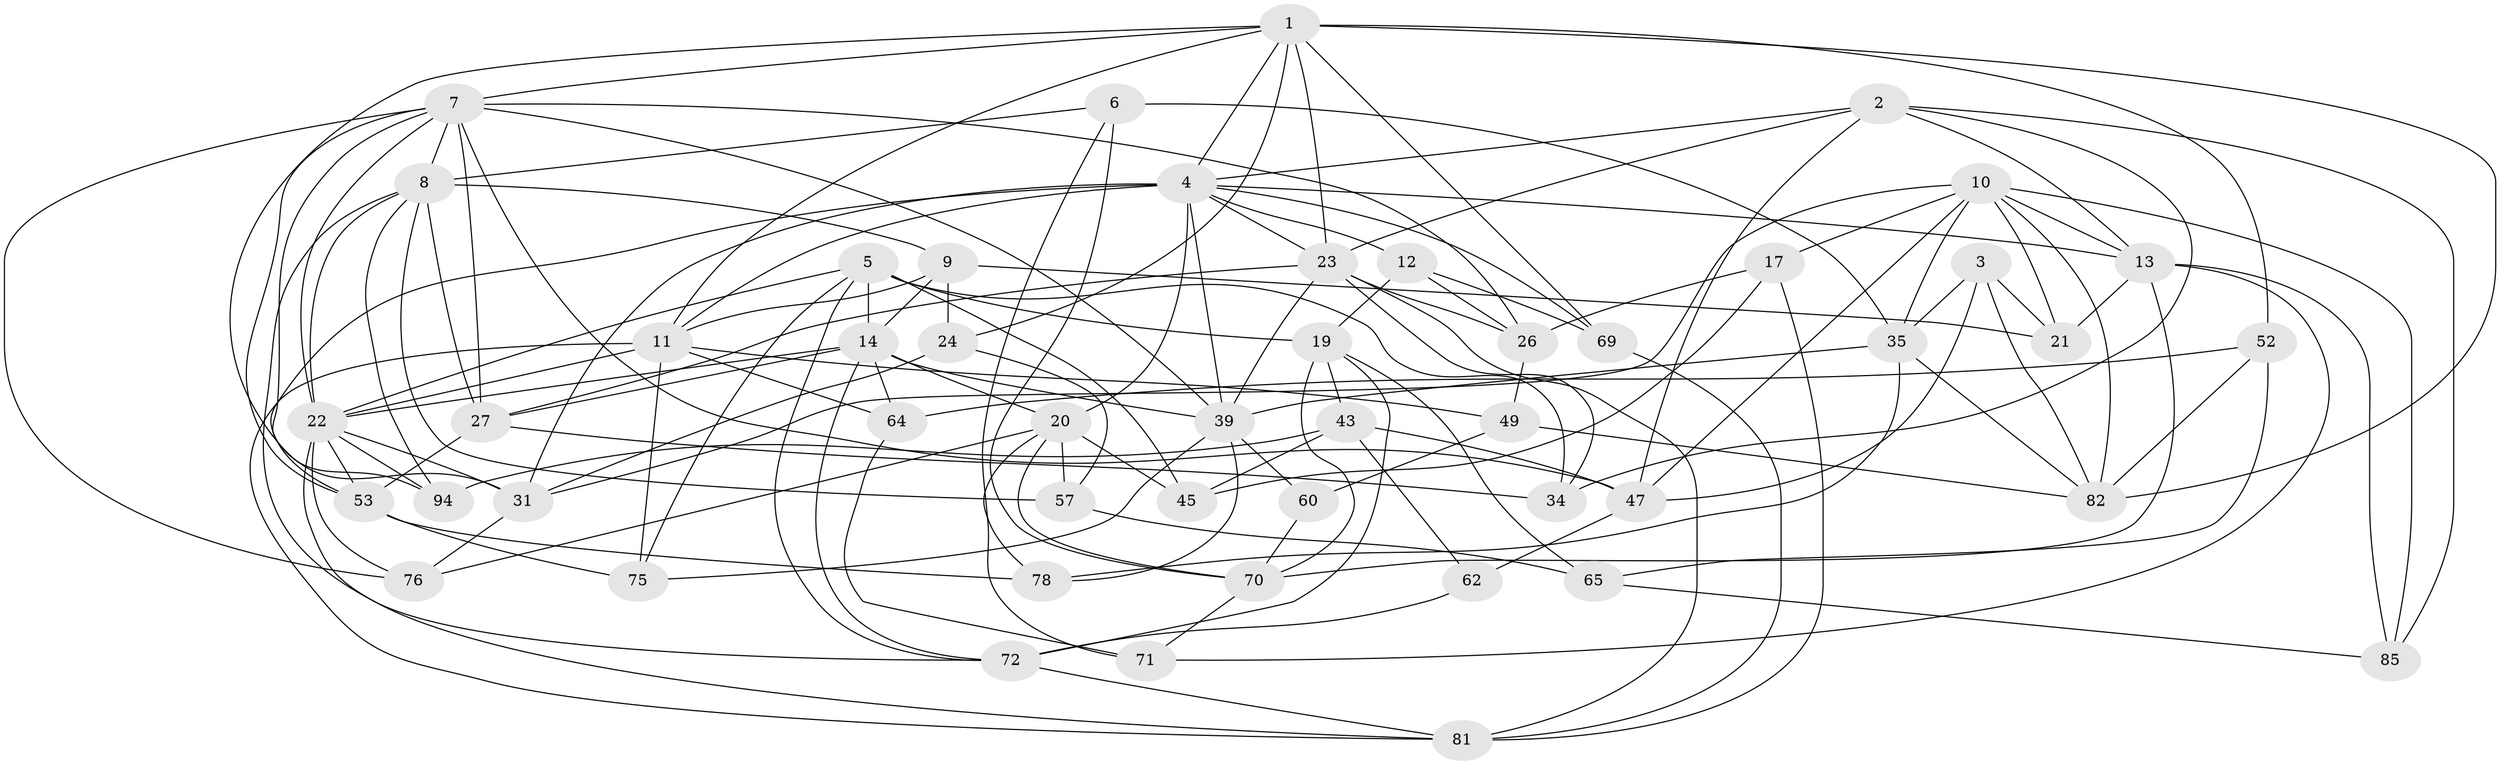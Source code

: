 // original degree distribution, {4: 1.0}
// Generated by graph-tools (version 1.1) at 2025/20/03/04/25 18:20:52]
// undirected, 49 vertices, 138 edges
graph export_dot {
graph [start="1"]
  node [color=gray90,style=filled];
  1 [super="+18+77+51"];
  2 [super="+95"];
  3;
  4 [super="+16"];
  5 [super="+32"];
  6;
  7 [super="+44"];
  8 [super="+99+48"];
  9 [super="+73"];
  10 [super="+68+15"];
  11 [super="+59"];
  12;
  13 [super="+25+74"];
  14 [super="+67+61"];
  17;
  19 [super="+66"];
  20 [super="+29+50"];
  21;
  22 [super="+91+28"];
  23 [super="+30"];
  24 [super="+96+56"];
  26 [super="+38"];
  27 [super="+37"];
  31 [super="+40"];
  34;
  35 [super="+55"];
  39 [super="+42"];
  43 [super="+63"];
  45;
  47 [super="+93"];
  49 [super="+54"];
  52;
  53 [super="+87"];
  57;
  60;
  62;
  64;
  65;
  69;
  70 [super="+97"];
  71;
  72 [super="+80"];
  75;
  76;
  78;
  81 [super="+88"];
  82 [super="+83"];
  85;
  94;
  1 -- 31;
  1 -- 69;
  1 -- 24 [weight=2];
  1 -- 82;
  1 -- 7;
  1 -- 4;
  1 -- 23;
  1 -- 11;
  1 -- 52;
  2 -- 34;
  2 -- 85;
  2 -- 47;
  2 -- 13;
  2 -- 4;
  2 -- 23;
  3 -- 21;
  3 -- 47;
  3 -- 82;
  3 -- 35;
  4 -- 13 [weight=2];
  4 -- 31;
  4 -- 69;
  4 -- 11;
  4 -- 12;
  4 -- 20;
  4 -- 39;
  4 -- 53;
  4 -- 23;
  5 -- 45;
  5 -- 34;
  5 -- 14 [weight=2];
  5 -- 19;
  5 -- 22;
  5 -- 72;
  5 -- 75;
  6 -- 8;
  6 -- 71;
  6 -- 35;
  6 -- 70;
  7 -- 8;
  7 -- 76;
  7 -- 47;
  7 -- 53;
  7 -- 26;
  7 -- 94;
  7 -- 27;
  7 -- 22;
  7 -- 39;
  8 -- 9;
  8 -- 27;
  8 -- 72;
  8 -- 57;
  8 -- 22;
  8 -- 94;
  9 -- 24 [weight=4];
  9 -- 14;
  9 -- 11;
  9 -- 21;
  10 -- 21;
  10 -- 85;
  10 -- 31;
  10 -- 35;
  10 -- 13;
  10 -- 17;
  10 -- 82;
  10 -- 47;
  11 -- 75;
  11 -- 81;
  11 -- 49;
  11 -- 64;
  11 -- 22;
  12 -- 69;
  12 -- 26;
  12 -- 19;
  13 -- 71;
  13 -- 85;
  13 -- 21;
  13 -- 70;
  14 -- 27;
  14 -- 39;
  14 -- 64;
  14 -- 20 [weight=2];
  14 -- 22;
  14 -- 72;
  17 -- 45;
  17 -- 26;
  17 -- 81;
  19 -- 65;
  19 -- 72;
  19 -- 43;
  19 -- 70;
  20 -- 76;
  20 -- 78;
  20 -- 57;
  20 -- 70;
  20 -- 45;
  22 -- 76;
  22 -- 53;
  22 -- 31;
  22 -- 81;
  22 -- 94;
  23 -- 26;
  23 -- 34;
  23 -- 27;
  23 -- 81;
  23 -- 39;
  24 -- 31;
  24 -- 57;
  26 -- 49 [weight=2];
  27 -- 34;
  27 -- 53;
  31 -- 76;
  35 -- 82;
  35 -- 78;
  35 -- 39;
  39 -- 75;
  39 -- 60;
  39 -- 78;
  43 -- 62 [weight=2];
  43 -- 47;
  43 -- 94;
  43 -- 45;
  47 -- 62;
  49 -- 60 [weight=2];
  49 -- 82;
  52 -- 64;
  52 -- 65;
  52 -- 82;
  53 -- 75;
  53 -- 78;
  57 -- 65;
  60 -- 70;
  62 -- 72;
  64 -- 71;
  65 -- 85;
  69 -- 81;
  70 -- 71;
  72 -- 81;
}
